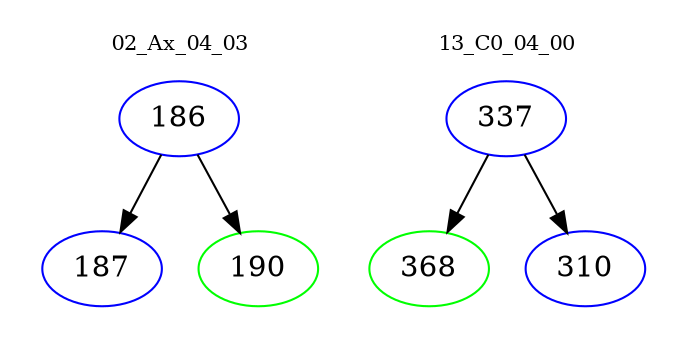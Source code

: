 digraph{
subgraph cluster_0 {
color = white
label = "02_Ax_04_03";
fontsize=10;
T0_186 [label="186", color="blue"]
T0_186 -> T0_187 [color="black"]
T0_187 [label="187", color="blue"]
T0_186 -> T0_190 [color="black"]
T0_190 [label="190", color="green"]
}
subgraph cluster_1 {
color = white
label = "13_C0_04_00";
fontsize=10;
T1_337 [label="337", color="blue"]
T1_337 -> T1_368 [color="black"]
T1_368 [label="368", color="green"]
T1_337 -> T1_310 [color="black"]
T1_310 [label="310", color="blue"]
}
}
